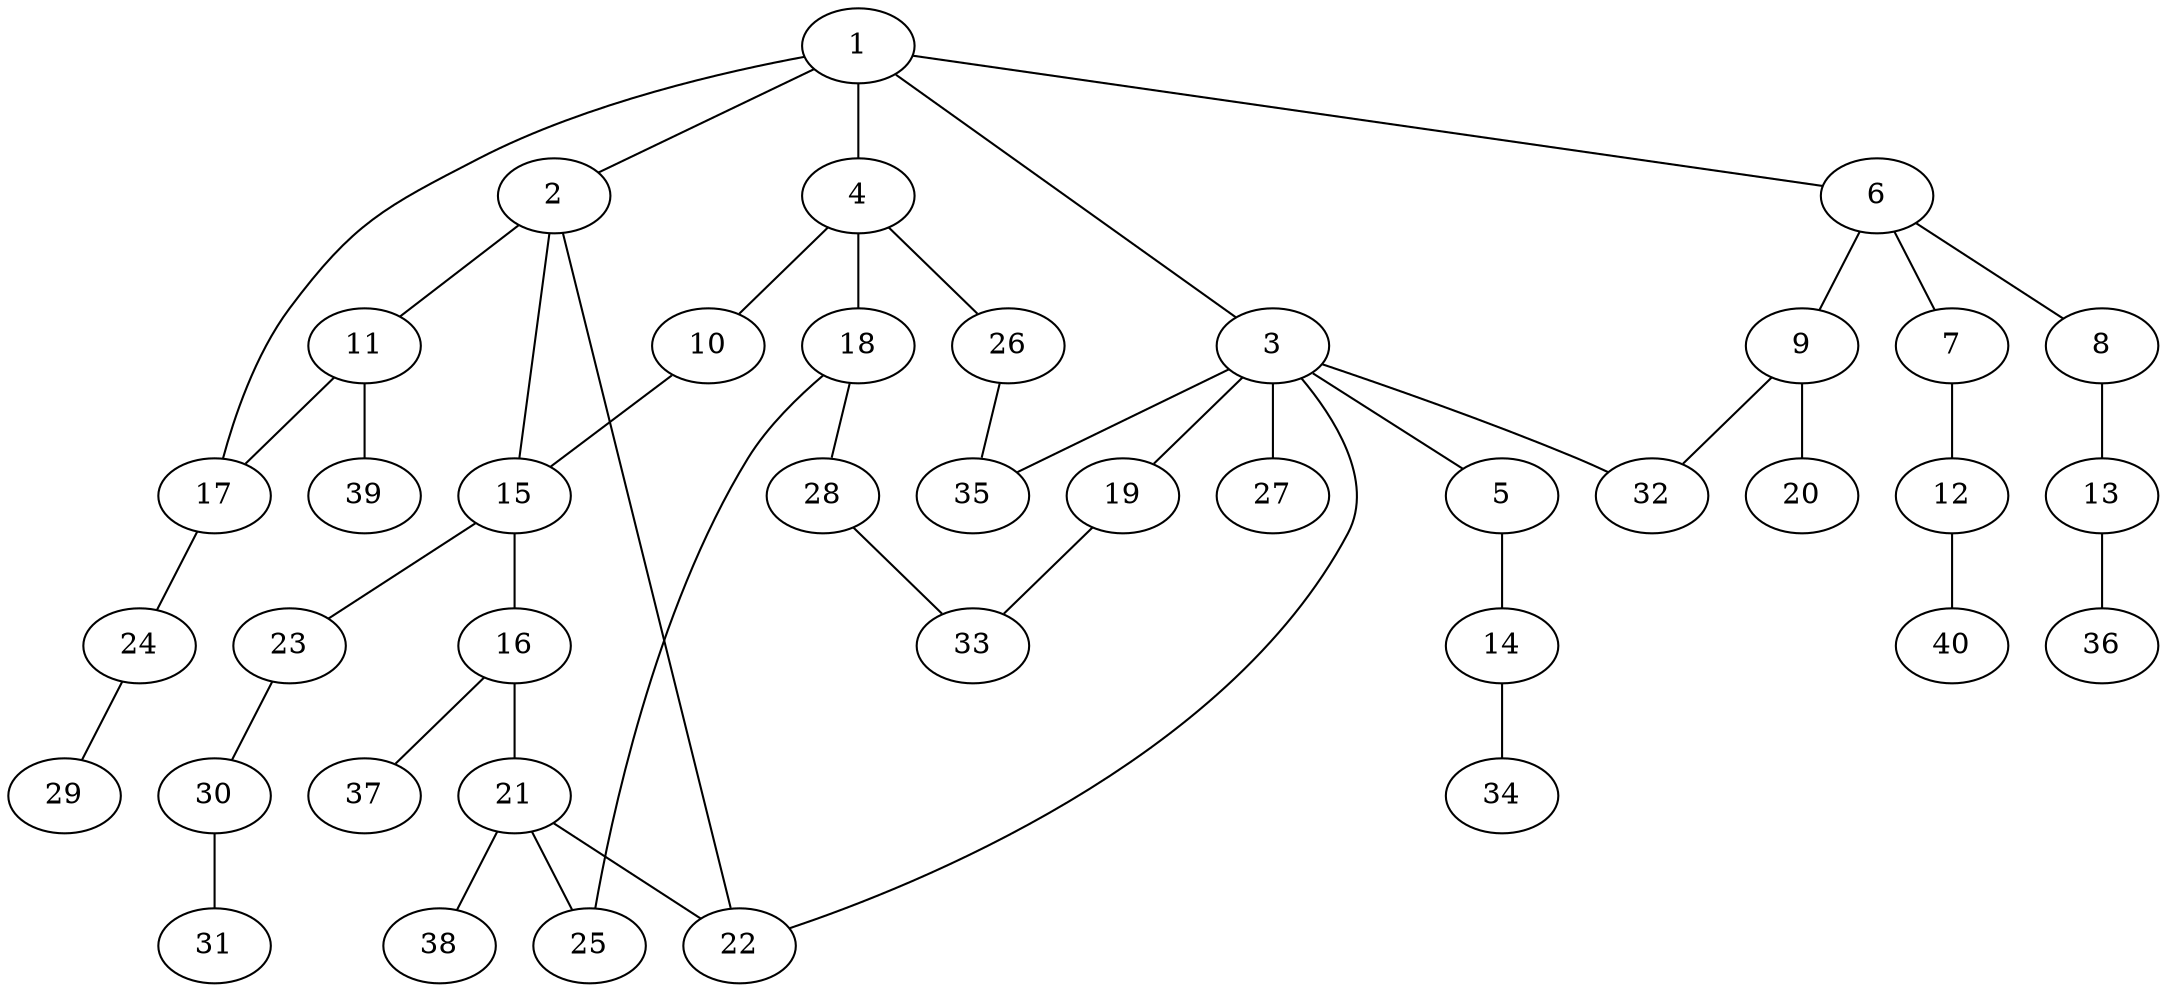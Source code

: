 graph graphname {1--2
1--3
1--4
1--6
1--17
2--11
2--15
2--22
3--5
3--19
3--22
3--27
3--32
3--35
4--10
4--18
4--26
5--14
6--7
6--8
6--9
7--12
8--13
9--20
9--32
10--15
11--17
11--39
12--40
13--36
14--34
15--16
15--23
16--21
16--37
17--24
18--25
18--28
19--33
21--22
21--25
21--38
23--30
24--29
26--35
28--33
30--31
}